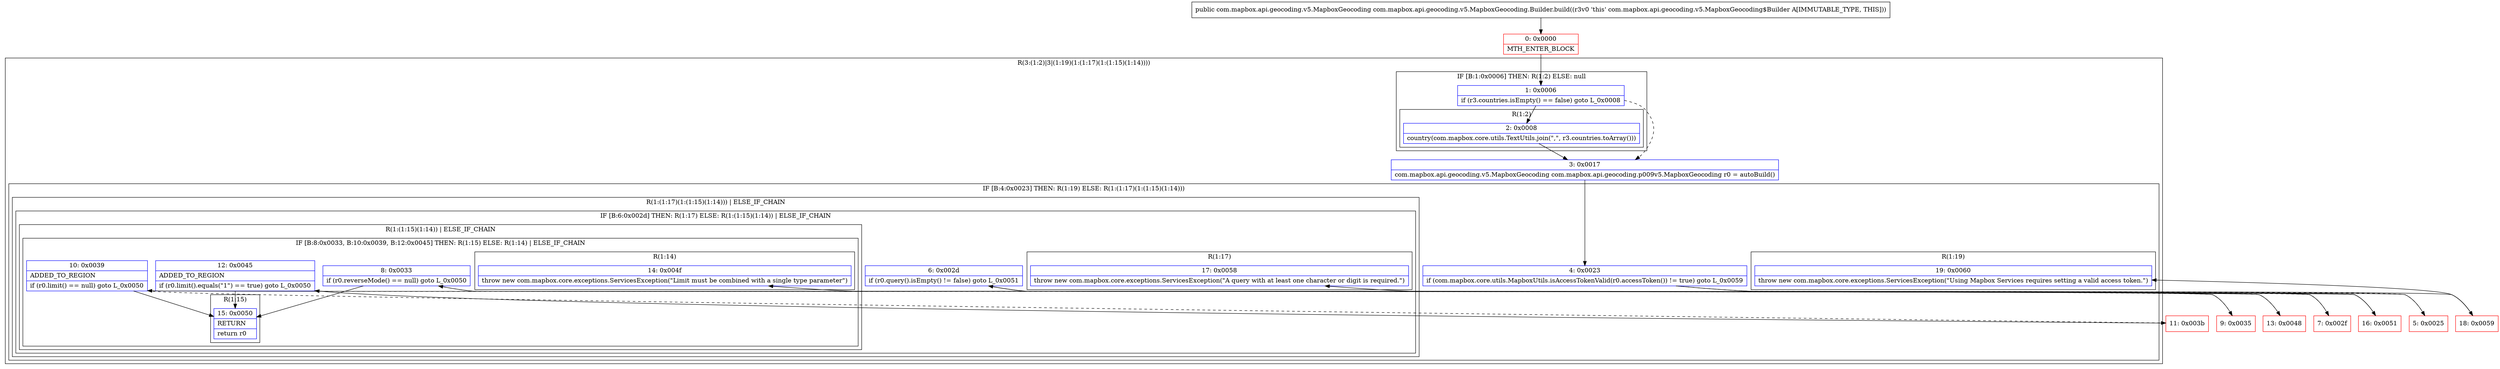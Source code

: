 digraph "CFG forcom.mapbox.api.geocoding.v5.MapboxGeocoding.Builder.build()Lcom\/mapbox\/api\/geocoding\/v5\/MapboxGeocoding;" {
subgraph cluster_Region_500993449 {
label = "R(3:(1:2)|3|(1:19)(1:(1:17)(1:(1:15)(1:14))))";
node [shape=record,color=blue];
subgraph cluster_IfRegion_348375481 {
label = "IF [B:1:0x0006] THEN: R(1:2) ELSE: null";
node [shape=record,color=blue];
Node_1 [shape=record,label="{1\:\ 0x0006|if (r3.countries.isEmpty() == false) goto L_0x0008\l}"];
subgraph cluster_Region_1327650195 {
label = "R(1:2)";
node [shape=record,color=blue];
Node_2 [shape=record,label="{2\:\ 0x0008|country(com.mapbox.core.utils.TextUtils.join(\",\", r3.countries.toArray()))\l}"];
}
}
Node_3 [shape=record,label="{3\:\ 0x0017|com.mapbox.api.geocoding.v5.MapboxGeocoding com.mapbox.api.geocoding.p009v5.MapboxGeocoding r0 = autoBuild()\l}"];
subgraph cluster_IfRegion_1562136734 {
label = "IF [B:4:0x0023] THEN: R(1:19) ELSE: R(1:(1:17)(1:(1:15)(1:14)))";
node [shape=record,color=blue];
Node_4 [shape=record,label="{4\:\ 0x0023|if (com.mapbox.core.utils.MapboxUtils.isAccessTokenValid(r0.accessToken()) != true) goto L_0x0059\l}"];
subgraph cluster_Region_1839586726 {
label = "R(1:19)";
node [shape=record,color=blue];
Node_19 [shape=record,label="{19\:\ 0x0060|throw new com.mapbox.core.exceptions.ServicesException(\"Using Mapbox Services requires setting a valid access token.\")\l}"];
}
subgraph cluster_Region_959632230 {
label = "R(1:(1:17)(1:(1:15)(1:14))) | ELSE_IF_CHAIN\l";
node [shape=record,color=blue];
subgraph cluster_IfRegion_1660573519 {
label = "IF [B:6:0x002d] THEN: R(1:17) ELSE: R(1:(1:15)(1:14)) | ELSE_IF_CHAIN\l";
node [shape=record,color=blue];
Node_6 [shape=record,label="{6\:\ 0x002d|if (r0.query().isEmpty() != false) goto L_0x0051\l}"];
subgraph cluster_Region_859196408 {
label = "R(1:17)";
node [shape=record,color=blue];
Node_17 [shape=record,label="{17\:\ 0x0058|throw new com.mapbox.core.exceptions.ServicesException(\"A query with at least one character or digit is required.\")\l}"];
}
subgraph cluster_Region_1852116672 {
label = "R(1:(1:15)(1:14)) | ELSE_IF_CHAIN\l";
node [shape=record,color=blue];
subgraph cluster_IfRegion_467501619 {
label = "IF [B:8:0x0033, B:10:0x0039, B:12:0x0045] THEN: R(1:15) ELSE: R(1:14) | ELSE_IF_CHAIN\l";
node [shape=record,color=blue];
Node_8 [shape=record,label="{8\:\ 0x0033|if (r0.reverseMode() == null) goto L_0x0050\l}"];
Node_10 [shape=record,label="{10\:\ 0x0039|ADDED_TO_REGION\l|if (r0.limit() == null) goto L_0x0050\l}"];
Node_12 [shape=record,label="{12\:\ 0x0045|ADDED_TO_REGION\l|if (r0.limit().equals(\"1\") == true) goto L_0x0050\l}"];
subgraph cluster_Region_1653994788 {
label = "R(1:15)";
node [shape=record,color=blue];
Node_15 [shape=record,label="{15\:\ 0x0050|RETURN\l|return r0\l}"];
}
subgraph cluster_Region_762230343 {
label = "R(1:14)";
node [shape=record,color=blue];
Node_14 [shape=record,label="{14\:\ 0x004f|throw new com.mapbox.core.exceptions.ServicesException(\"Limit must be combined with a single type parameter\")\l}"];
}
}
}
}
}
}
}
Node_0 [shape=record,color=red,label="{0\:\ 0x0000|MTH_ENTER_BLOCK\l}"];
Node_5 [shape=record,color=red,label="{5\:\ 0x0025}"];
Node_7 [shape=record,color=red,label="{7\:\ 0x002f}"];
Node_9 [shape=record,color=red,label="{9\:\ 0x0035}"];
Node_11 [shape=record,color=red,label="{11\:\ 0x003b}"];
Node_13 [shape=record,color=red,label="{13\:\ 0x0048}"];
Node_16 [shape=record,color=red,label="{16\:\ 0x0051}"];
Node_18 [shape=record,color=red,label="{18\:\ 0x0059}"];
MethodNode[shape=record,label="{public com.mapbox.api.geocoding.v5.MapboxGeocoding com.mapbox.api.geocoding.v5.MapboxGeocoding.Builder.build((r3v0 'this' com.mapbox.api.geocoding.v5.MapboxGeocoding$Builder A[IMMUTABLE_TYPE, THIS])) }"];
MethodNode -> Node_0;
Node_1 -> Node_2;
Node_1 -> Node_3[style=dashed];
Node_2 -> Node_3;
Node_3 -> Node_4;
Node_4 -> Node_5[style=dashed];
Node_4 -> Node_18;
Node_6 -> Node_7[style=dashed];
Node_6 -> Node_16;
Node_8 -> Node_9[style=dashed];
Node_8 -> Node_15;
Node_10 -> Node_11[style=dashed];
Node_10 -> Node_15;
Node_12 -> Node_13[style=dashed];
Node_12 -> Node_15;
Node_0 -> Node_1;
Node_5 -> Node_6;
Node_7 -> Node_8;
Node_9 -> Node_10;
Node_11 -> Node_12;
Node_13 -> Node_14;
Node_16 -> Node_17;
Node_18 -> Node_19;
}

